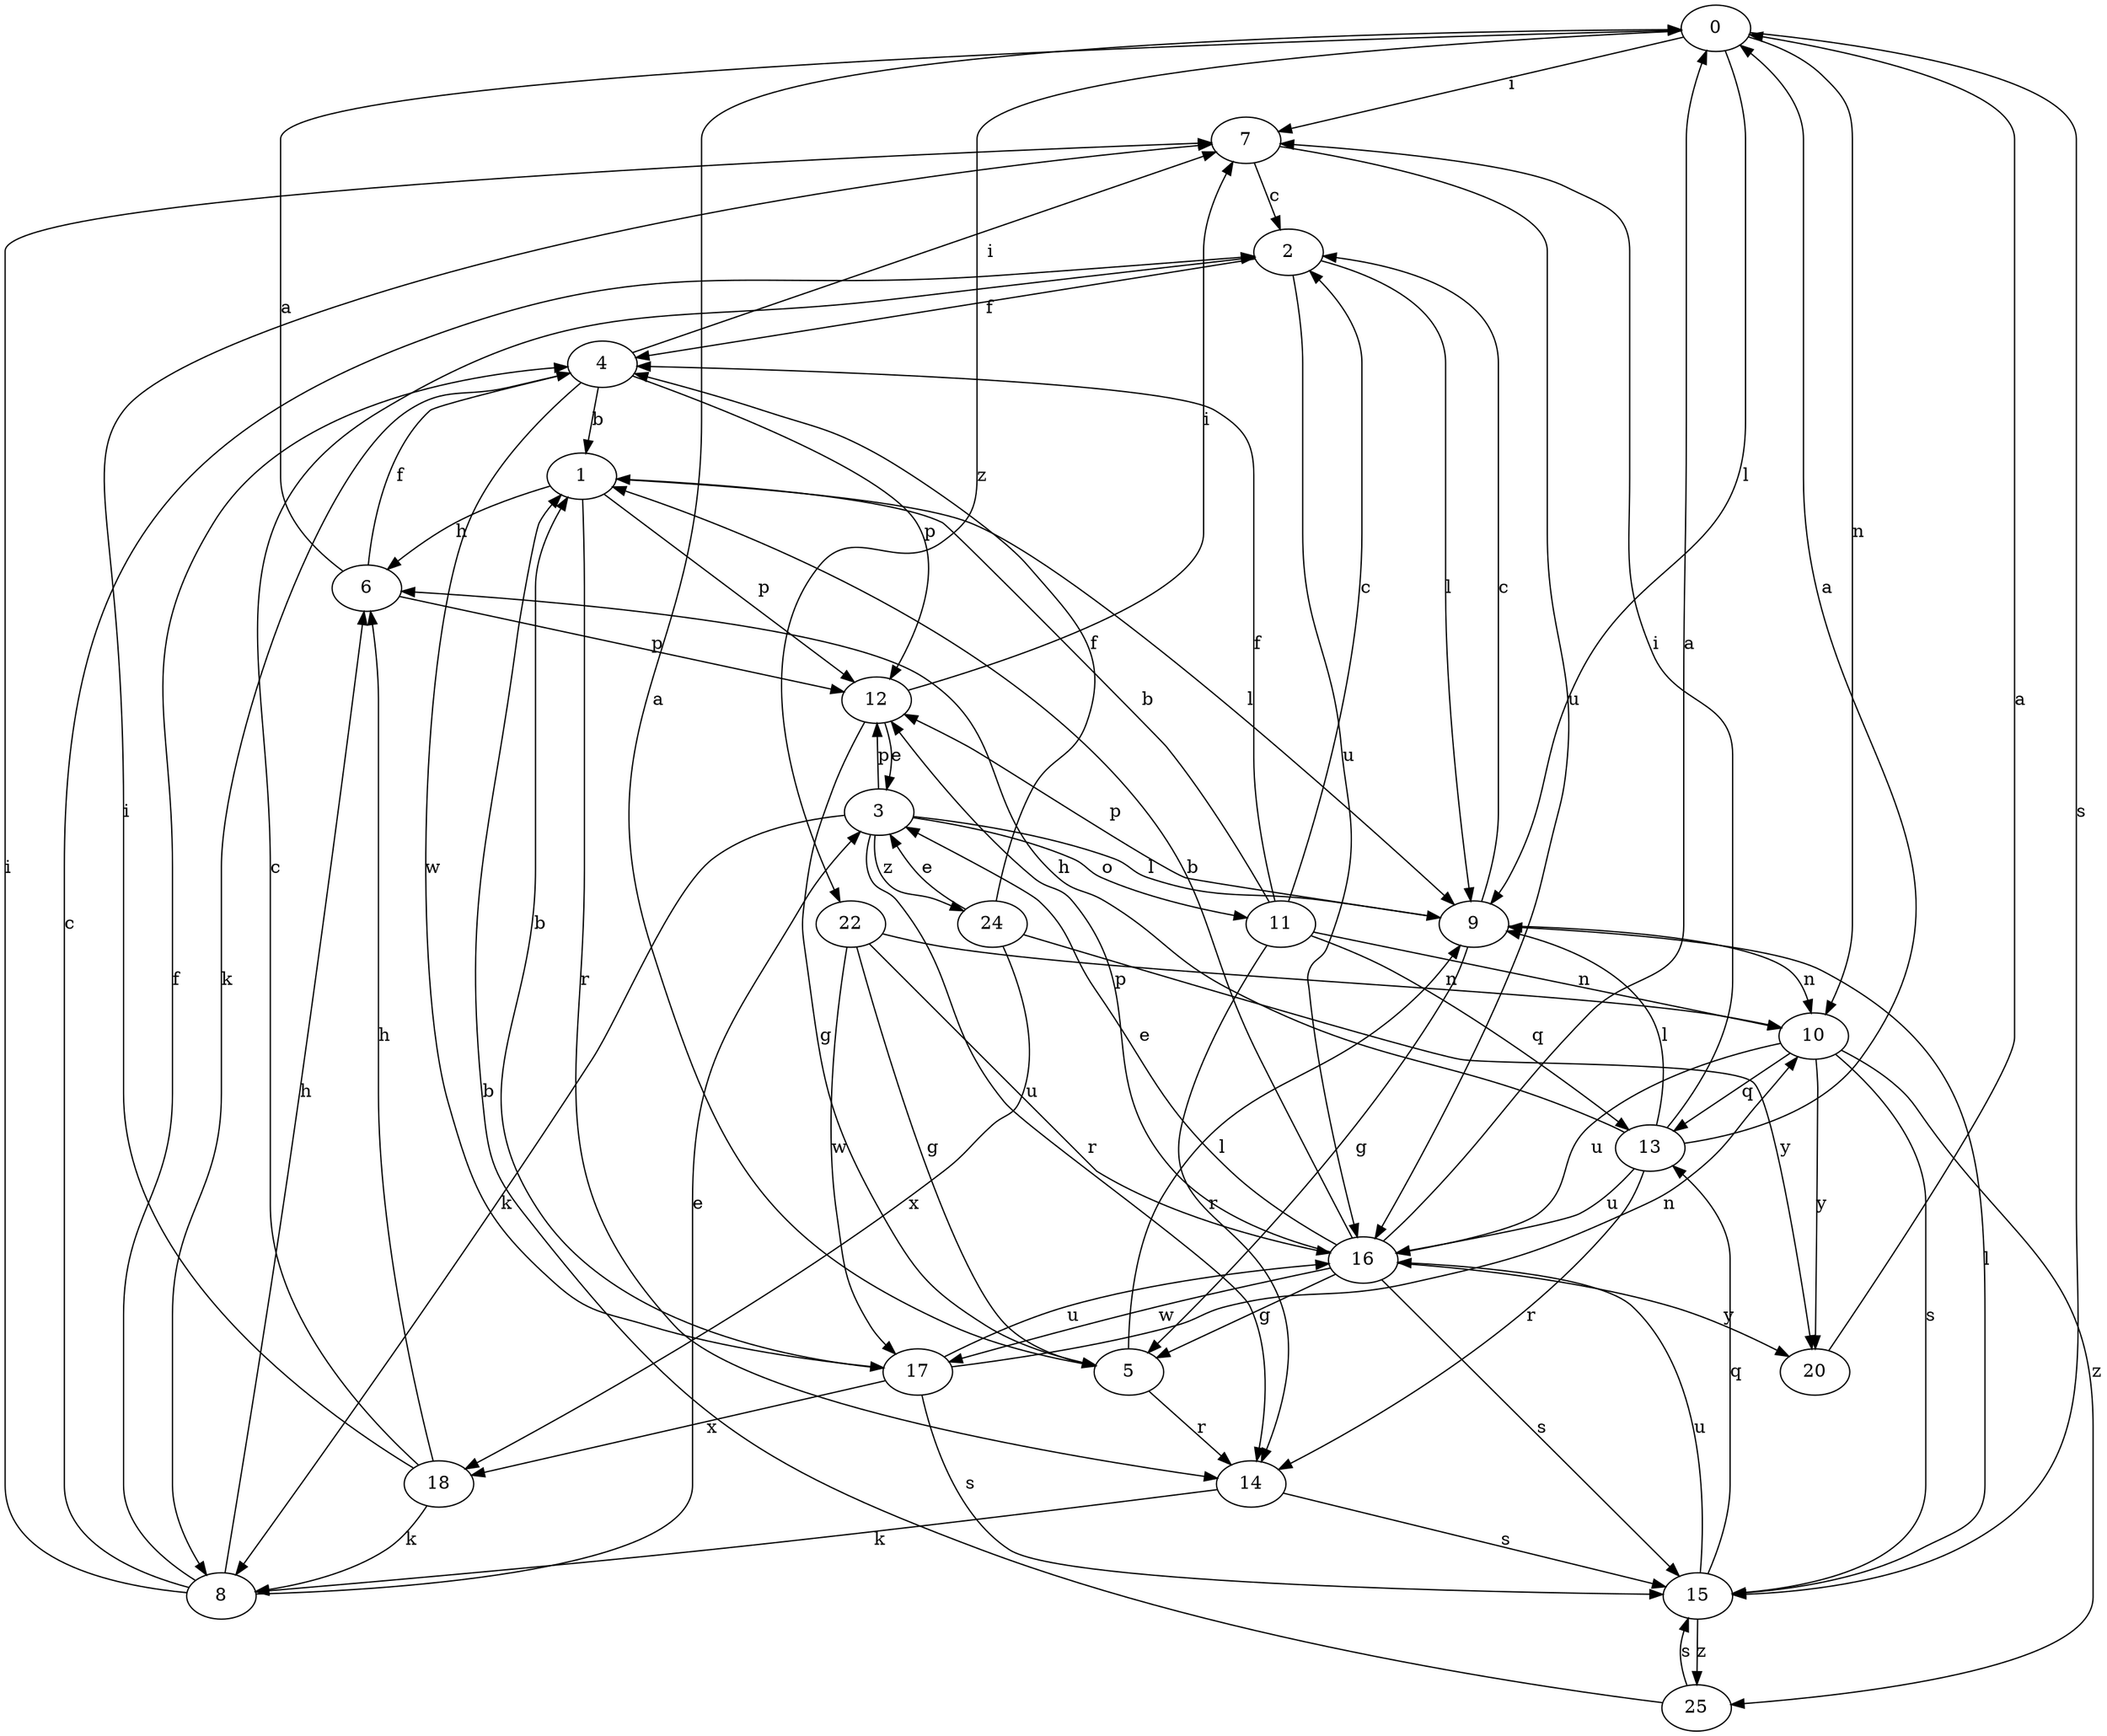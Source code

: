strict digraph  {
0;
1;
2;
3;
4;
5;
6;
7;
8;
9;
10;
11;
12;
13;
14;
15;
16;
17;
18;
20;
22;
24;
25;
0 -> 7  [label=i];
0 -> 9  [label=l];
0 -> 10  [label=n];
0 -> 15  [label=s];
0 -> 22  [label=z];
1 -> 6  [label=h];
1 -> 9  [label=l];
1 -> 12  [label=p];
1 -> 14  [label=r];
2 -> 4  [label=f];
2 -> 9  [label=l];
2 -> 16  [label=u];
3 -> 8  [label=k];
3 -> 9  [label=l];
3 -> 11  [label=o];
3 -> 12  [label=p];
3 -> 14  [label=r];
3 -> 24  [label=z];
4 -> 1  [label=b];
4 -> 7  [label=i];
4 -> 8  [label=k];
4 -> 12  [label=p];
4 -> 17  [label=w];
5 -> 0  [label=a];
5 -> 9  [label=l];
5 -> 14  [label=r];
6 -> 0  [label=a];
6 -> 4  [label=f];
6 -> 12  [label=p];
7 -> 2  [label=c];
7 -> 16  [label=u];
8 -> 2  [label=c];
8 -> 3  [label=e];
8 -> 4  [label=f];
8 -> 6  [label=h];
8 -> 7  [label=i];
9 -> 2  [label=c];
9 -> 5  [label=g];
9 -> 10  [label=n];
9 -> 12  [label=p];
10 -> 13  [label=q];
10 -> 15  [label=s];
10 -> 16  [label=u];
10 -> 20  [label=y];
10 -> 25  [label=z];
11 -> 1  [label=b];
11 -> 2  [label=c];
11 -> 4  [label=f];
11 -> 10  [label=n];
11 -> 13  [label=q];
11 -> 14  [label=r];
12 -> 3  [label=e];
12 -> 5  [label=g];
12 -> 7  [label=i];
13 -> 0  [label=a];
13 -> 6  [label=h];
13 -> 7  [label=i];
13 -> 9  [label=l];
13 -> 14  [label=r];
13 -> 16  [label=u];
14 -> 8  [label=k];
14 -> 15  [label=s];
15 -> 9  [label=l];
15 -> 13  [label=q];
15 -> 16  [label=u];
15 -> 25  [label=z];
16 -> 0  [label=a];
16 -> 1  [label=b];
16 -> 3  [label=e];
16 -> 5  [label=g];
16 -> 12  [label=p];
16 -> 15  [label=s];
16 -> 17  [label=w];
16 -> 20  [label=y];
17 -> 1  [label=b];
17 -> 10  [label=n];
17 -> 15  [label=s];
17 -> 16  [label=u];
17 -> 18  [label=x];
18 -> 2  [label=c];
18 -> 6  [label=h];
18 -> 7  [label=i];
18 -> 8  [label=k];
20 -> 0  [label=a];
22 -> 5  [label=g];
22 -> 10  [label=n];
22 -> 16  [label=u];
22 -> 17  [label=w];
24 -> 3  [label=e];
24 -> 4  [label=f];
24 -> 18  [label=x];
24 -> 20  [label=y];
25 -> 1  [label=b];
25 -> 15  [label=s];
}
